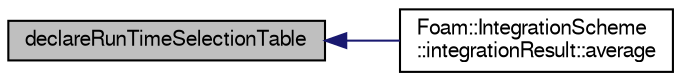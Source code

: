 digraph "declareRunTimeSelectionTable"
{
  bgcolor="transparent";
  edge [fontname="FreeSans",fontsize="10",labelfontname="FreeSans",labelfontsize="10"];
  node [fontname="FreeSans",fontsize="10",shape=record];
  rankdir="LR";
  Node15 [label="declareRunTimeSelectionTable",height=0.2,width=0.4,color="black", fillcolor="grey75", style="filled", fontcolor="black"];
  Node15 -> Node16 [dir="back",color="midnightblue",fontsize="10",style="solid",fontname="FreeSans"];
  Node16 [label="Foam::IntegrationScheme\l::integrationResult::average",height=0.2,width=0.4,color="black",URL="$a23850.html#a3b5fa8dba8538e7af9bd4312fe665b59",tooltip="Return access to the average for changing. "];
}
